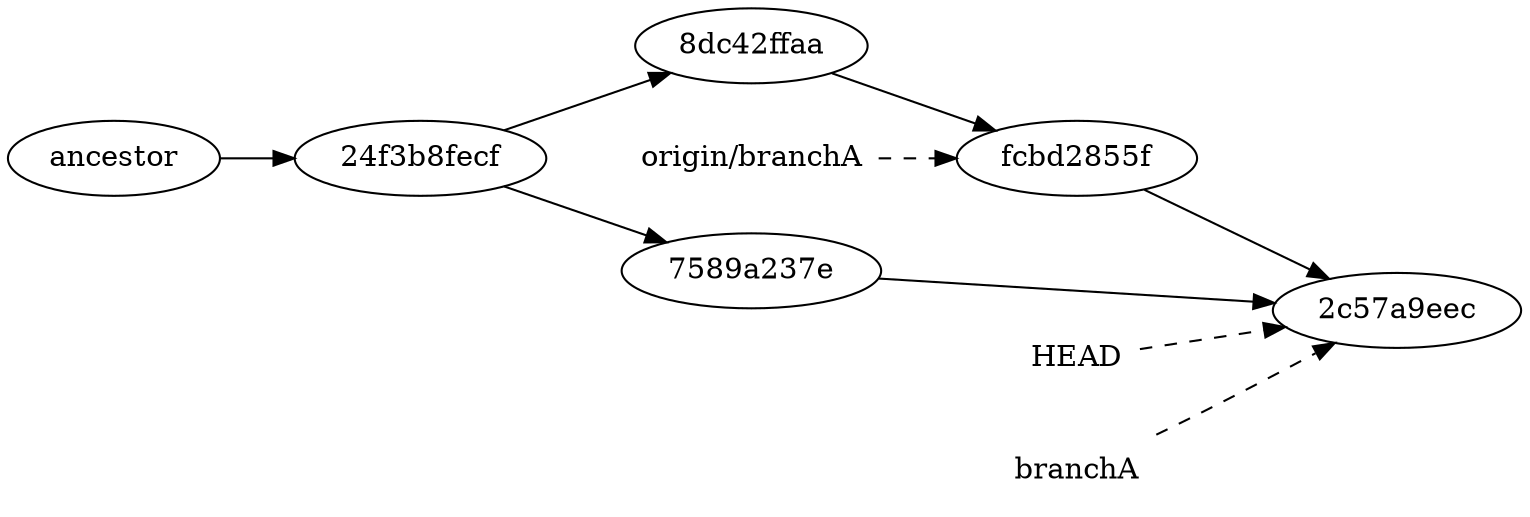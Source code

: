 digraph "remote_merged" {
  rankdir=LR;
  node [shape = oval];
  ancestor -> "24f3b8fecf"
  "24f3b8fecf" -> "8dc42ffaa"
  "8dc42ffaa" -> "fcbd2855f"
  "fcbd2855f" -> "2c57a9eec"
  "7589a237e" -> "2c57a9eec"
  "24f3b8fecf" -> "7589a237e"
  node [shape = none];
  HEAD -> "2c57a9eec" [style=dashed];
  "branchA" -> "2c57a9eec" [style=dashed];
  "origin/branchA" -> "fcbd2855f" [style=dashed];
}
